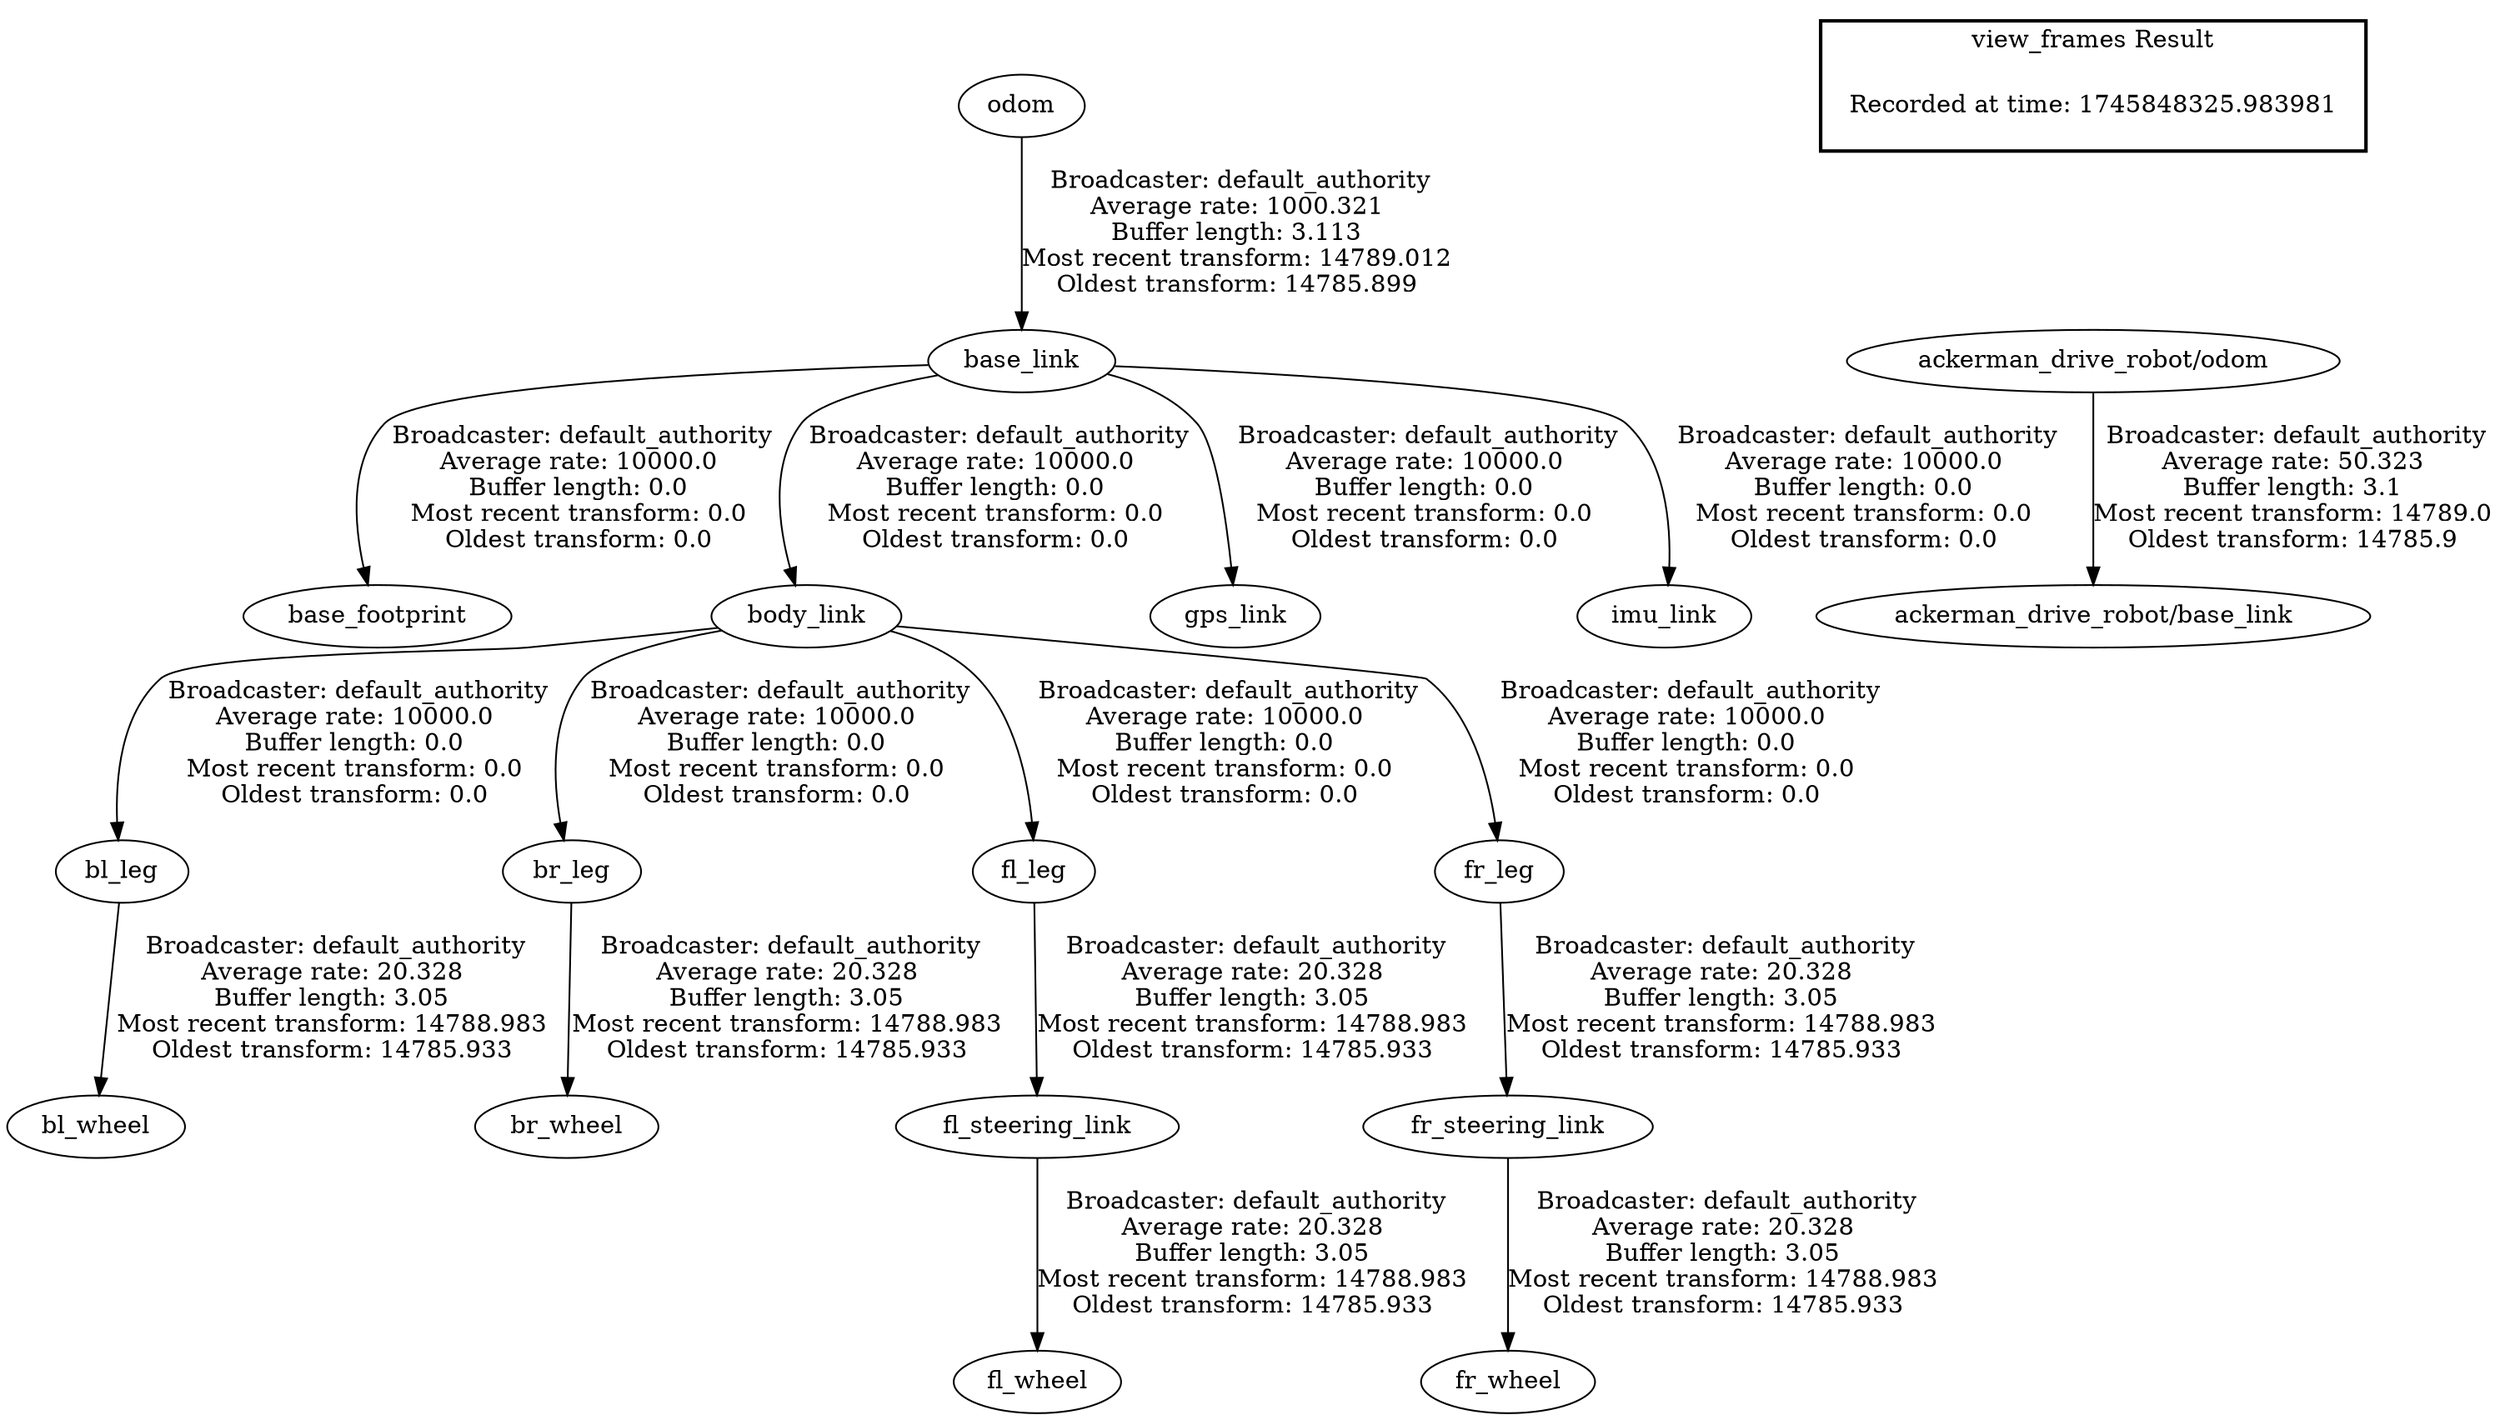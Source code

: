 digraph G {
"odom" -> "base_link"[label=" Broadcaster: default_authority\nAverage rate: 1000.321\nBuffer length: 3.113\nMost recent transform: 14789.012\nOldest transform: 14785.899\n"];
"base_link" -> "base_footprint"[label=" Broadcaster: default_authority\nAverage rate: 10000.0\nBuffer length: 0.0\nMost recent transform: 0.0\nOldest transform: 0.0\n"];
"body_link" -> "bl_leg"[label=" Broadcaster: default_authority\nAverage rate: 10000.0\nBuffer length: 0.0\nMost recent transform: 0.0\nOldest transform: 0.0\n"];
"base_link" -> "body_link"[label=" Broadcaster: default_authority\nAverage rate: 10000.0\nBuffer length: 0.0\nMost recent transform: 0.0\nOldest transform: 0.0\n"];
"body_link" -> "br_leg"[label=" Broadcaster: default_authority\nAverage rate: 10000.0\nBuffer length: 0.0\nMost recent transform: 0.0\nOldest transform: 0.0\n"];
"body_link" -> "fl_leg"[label=" Broadcaster: default_authority\nAverage rate: 10000.0\nBuffer length: 0.0\nMost recent transform: 0.0\nOldest transform: 0.0\n"];
"body_link" -> "fr_leg"[label=" Broadcaster: default_authority\nAverage rate: 10000.0\nBuffer length: 0.0\nMost recent transform: 0.0\nOldest transform: 0.0\n"];
"base_link" -> "gps_link"[label=" Broadcaster: default_authority\nAverage rate: 10000.0\nBuffer length: 0.0\nMost recent transform: 0.0\nOldest transform: 0.0\n"];
"base_link" -> "imu_link"[label=" Broadcaster: default_authority\nAverage rate: 10000.0\nBuffer length: 0.0\nMost recent transform: 0.0\nOldest transform: 0.0\n"];
"ackerman_drive_robot/odom" -> "ackerman_drive_robot/base_link"[label=" Broadcaster: default_authority\nAverage rate: 50.323\nBuffer length: 3.1\nMost recent transform: 14789.0\nOldest transform: 14785.9\n"];
"bl_leg" -> "bl_wheel"[label=" Broadcaster: default_authority\nAverage rate: 20.328\nBuffer length: 3.05\nMost recent transform: 14788.983\nOldest transform: 14785.933\n"];
"br_leg" -> "br_wheel"[label=" Broadcaster: default_authority\nAverage rate: 20.328\nBuffer length: 3.05\nMost recent transform: 14788.983\nOldest transform: 14785.933\n"];
"fl_leg" -> "fl_steering_link"[label=" Broadcaster: default_authority\nAverage rate: 20.328\nBuffer length: 3.05\nMost recent transform: 14788.983\nOldest transform: 14785.933\n"];
"fl_steering_link" -> "fl_wheel"[label=" Broadcaster: default_authority\nAverage rate: 20.328\nBuffer length: 3.05\nMost recent transform: 14788.983\nOldest transform: 14785.933\n"];
"fr_leg" -> "fr_steering_link"[label=" Broadcaster: default_authority\nAverage rate: 20.328\nBuffer length: 3.05\nMost recent transform: 14788.983\nOldest transform: 14785.933\n"];
"fr_steering_link" -> "fr_wheel"[label=" Broadcaster: default_authority\nAverage rate: 20.328\nBuffer length: 3.05\nMost recent transform: 14788.983\nOldest transform: 14785.933\n"];
edge [style=invis];
 subgraph cluster_legend { style=bold; color=black; label ="view_frames Result";
"Recorded at time: 1745848325.983981"[ shape=plaintext ] ;
}->"ackerman_drive_robot/odom";
}